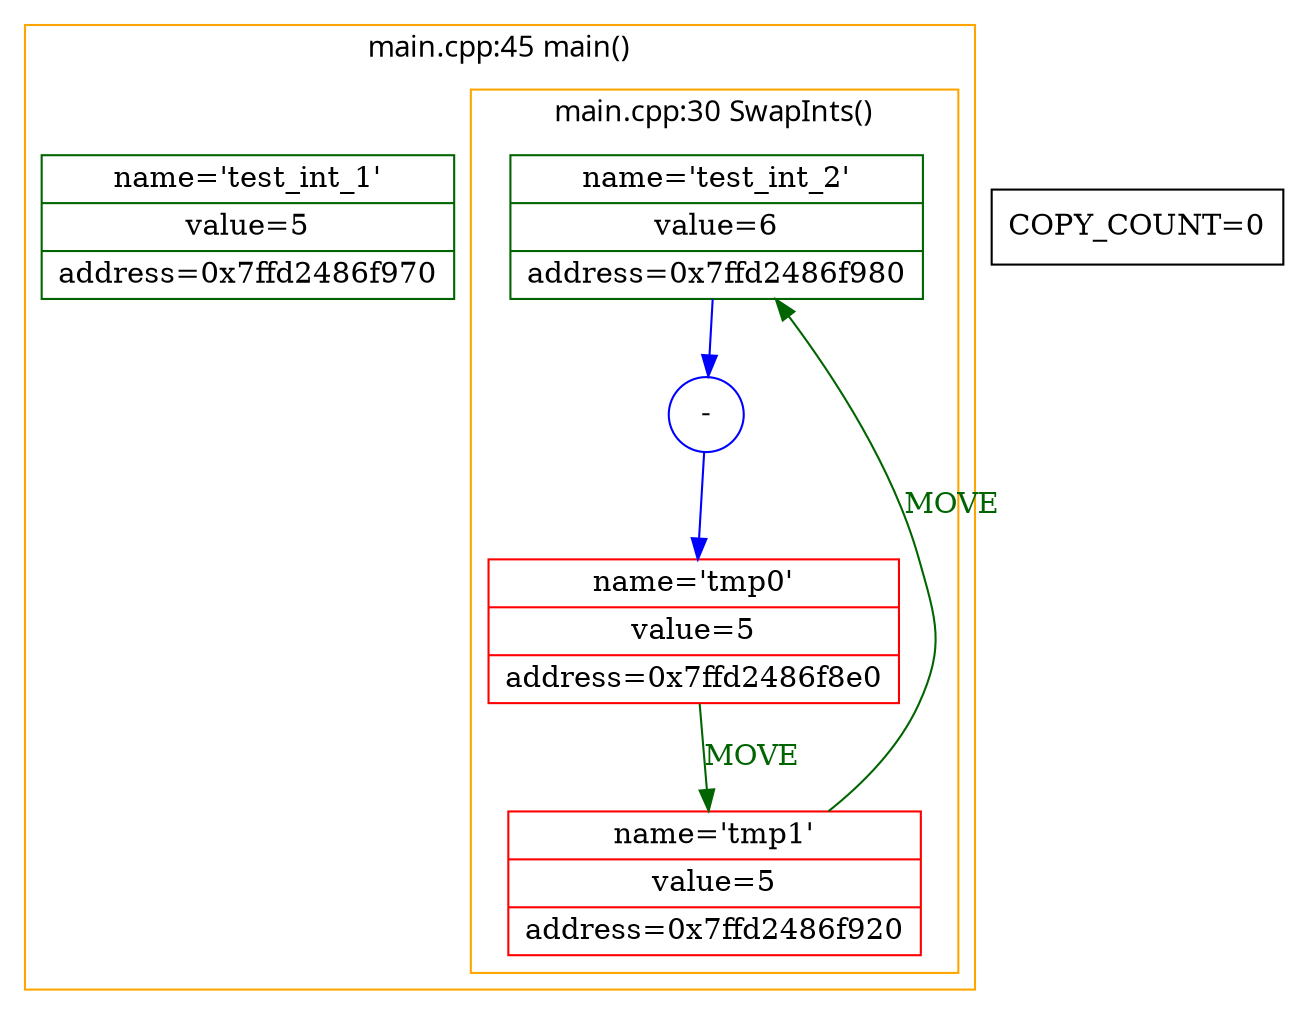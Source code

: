 digraph G {
node [shape=record];
fontname="Roboto Mono"
subgraph cluster1 {
color=orange
label="main.cpp:45 main()"
test_int_1 [color=darkgreen, label="{name='test_int_1'|value=5|address=0x7ffd2486f970}"]
test_int_2 [color=darkgreen, label="{name='test_int_2'|value=6|address=0x7ffd2486f980}"]
subgraph cluster2 {
color=orange
label="main.cpp:30 SwapInts()"
tmp0 [color=red, label="{name='tmp0'|value=5|address=0x7ffd2486f8e0}"]
u_op1 [color=blue, shape=circle, label="-"]
test_int_2 -> u_op1 [color=blue, label="", fontcolor=""]
u_op1 -> tmp0 [color=blue, label="", fontcolor=""]
tmp1 [color=red, label="{name='tmp1'|value=5|address=0x7ffd2486f920}"]
tmp0 -> tmp1 [color=darkgreen, label="MOVE", fontcolor="darkgreen"]
tmp1 -> test_int_2 [color=darkgreen, label="MOVE", fontcolor="darkgreen"]
}
}
subgraph caption {
label="..."
COPIES [label="COPY_COUNT=0"]
}
}

